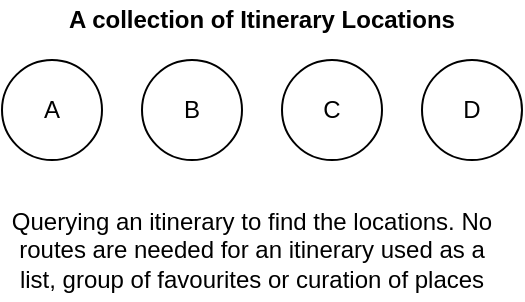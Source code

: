 <mxfile version="14.4.4" type="device"><diagram id="va070sC3q2qnkFpvBD-A" name="Page-1"><mxGraphModel dx="2699" dy="910" grid="1" gridSize="10" guides="1" tooltips="1" connect="1" arrows="1" fold="1" page="1" pageScale="1" pageWidth="827" pageHeight="1169" math="0" shadow="0"><root><mxCell id="0"/><mxCell id="1" parent="0"/><mxCell id="ON-LcQ_JN19Xb0blbXy4-1" value="A" style="ellipse;whiteSpace=wrap;html=1;aspect=fixed;" vertex="1" parent="1"><mxGeometry x="40" y="70" width="50" height="50" as="geometry"/></mxCell><mxCell id="ON-LcQ_JN19Xb0blbXy4-2" value="B" style="ellipse;whiteSpace=wrap;html=1;aspect=fixed;" vertex="1" parent="1"><mxGeometry x="110" y="70" width="50" height="50" as="geometry"/></mxCell><mxCell id="ON-LcQ_JN19Xb0blbXy4-3" value="C" style="ellipse;whiteSpace=wrap;html=1;aspect=fixed;" vertex="1" parent="1"><mxGeometry x="180" y="70" width="50" height="50" as="geometry"/></mxCell><mxCell id="ON-LcQ_JN19Xb0blbXy4-4" value="D" style="ellipse;whiteSpace=wrap;html=1;aspect=fixed;" vertex="1" parent="1"><mxGeometry x="250" y="70" width="50" height="50" as="geometry"/></mxCell><mxCell id="ON-LcQ_JN19Xb0blbXy4-5" value="A collection of Itinerary Locations" style="text;html=1;strokeColor=none;fillColor=none;align=center;verticalAlign=middle;whiteSpace=wrap;rounded=0;fontStyle=1" vertex="1" parent="1"><mxGeometry x="40" y="40" width="260" height="20" as="geometry"/></mxCell><mxCell id="ON-LcQ_JN19Xb0blbXy4-6" value="Querying an itinerary to find the locations. No routes are needed for an itinerary used as a list, group of favourites or curation of places" style="text;html=1;strokeColor=none;fillColor=none;align=center;verticalAlign=middle;whiteSpace=wrap;rounded=0;" vertex="1" parent="1"><mxGeometry x="40" y="140" width="250" height="50" as="geometry"/></mxCell></root></mxGraphModel></diagram></mxfile>